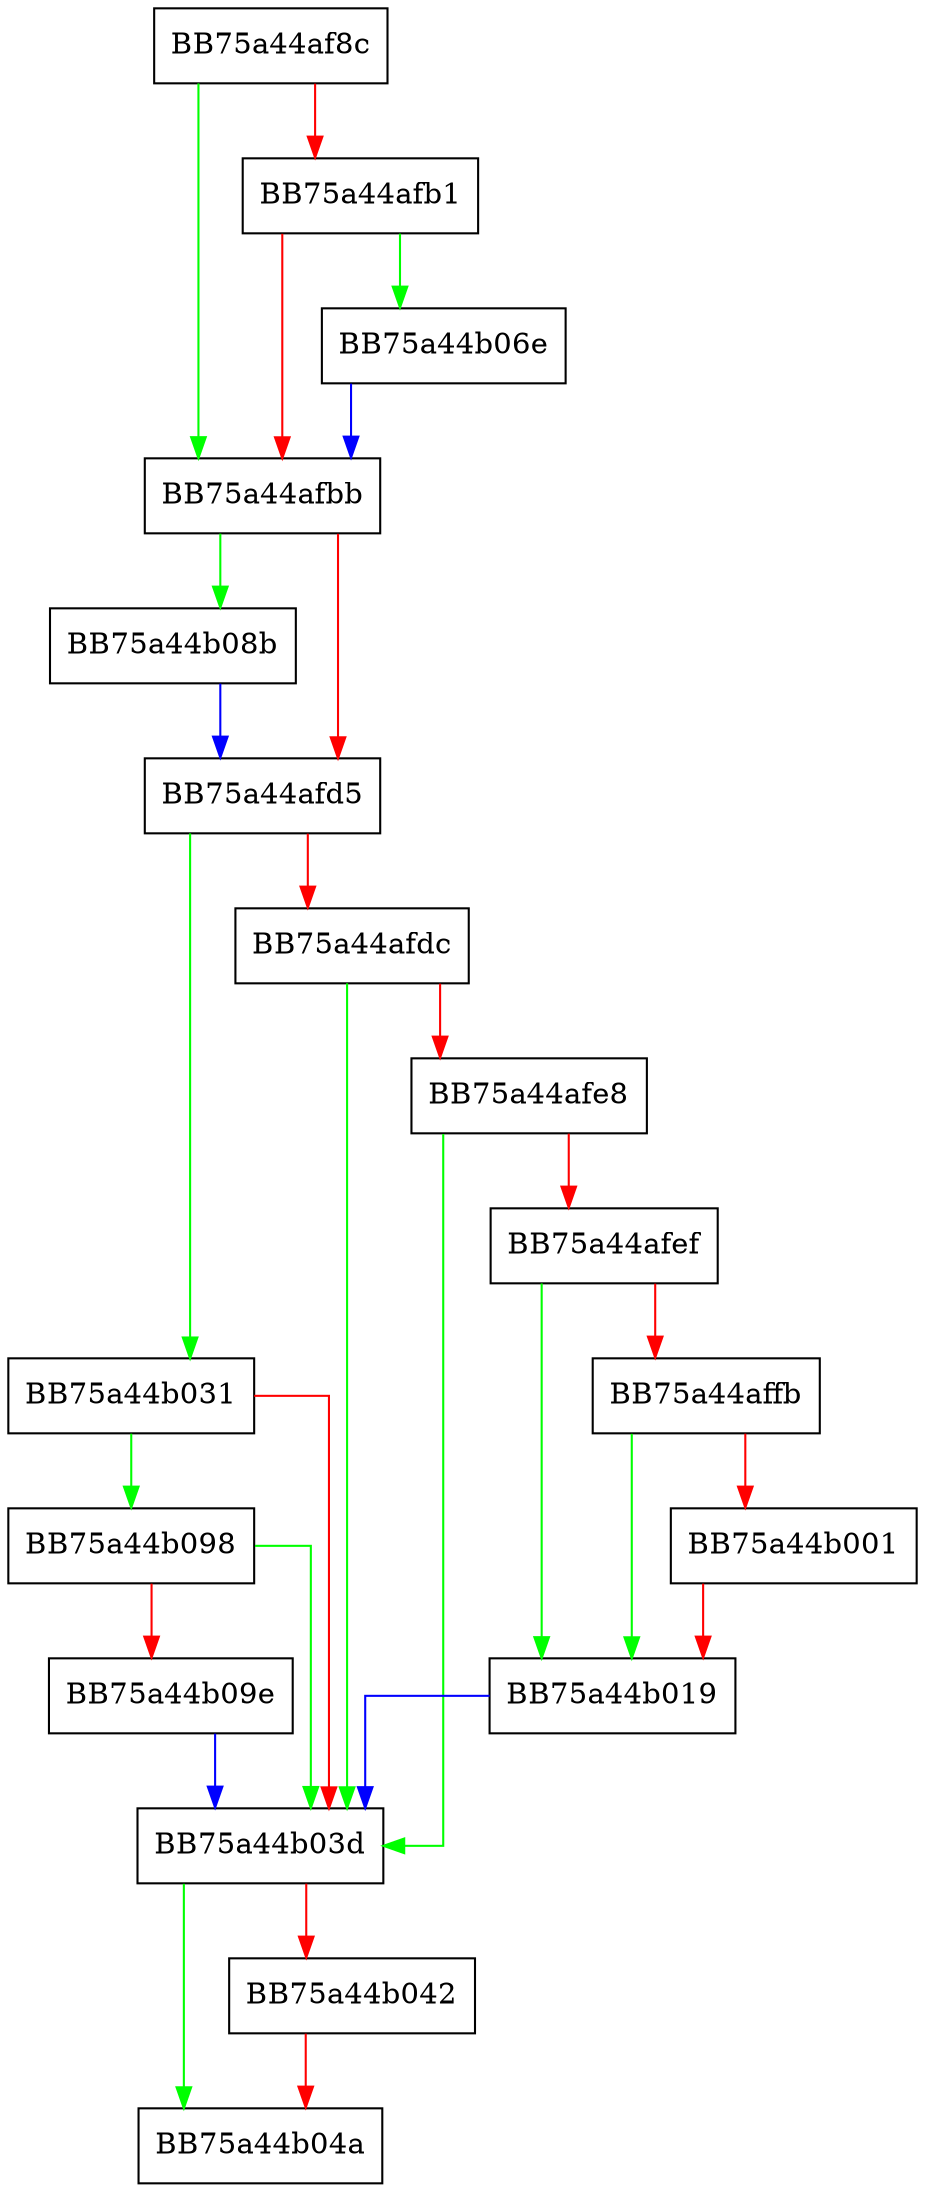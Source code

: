 digraph UnloadProfile {
  node [shape="box"];
  graph [splines=ortho];
  BB75a44af8c -> BB75a44afbb [color="green"];
  BB75a44af8c -> BB75a44afb1 [color="red"];
  BB75a44afb1 -> BB75a44b06e [color="green"];
  BB75a44afb1 -> BB75a44afbb [color="red"];
  BB75a44afbb -> BB75a44b08b [color="green"];
  BB75a44afbb -> BB75a44afd5 [color="red"];
  BB75a44afd5 -> BB75a44b031 [color="green"];
  BB75a44afd5 -> BB75a44afdc [color="red"];
  BB75a44afdc -> BB75a44b03d [color="green"];
  BB75a44afdc -> BB75a44afe8 [color="red"];
  BB75a44afe8 -> BB75a44b03d [color="green"];
  BB75a44afe8 -> BB75a44afef [color="red"];
  BB75a44afef -> BB75a44b019 [color="green"];
  BB75a44afef -> BB75a44affb [color="red"];
  BB75a44affb -> BB75a44b019 [color="green"];
  BB75a44affb -> BB75a44b001 [color="red"];
  BB75a44b001 -> BB75a44b019 [color="red"];
  BB75a44b019 -> BB75a44b03d [color="blue"];
  BB75a44b031 -> BB75a44b098 [color="green"];
  BB75a44b031 -> BB75a44b03d [color="red"];
  BB75a44b03d -> BB75a44b04a [color="green"];
  BB75a44b03d -> BB75a44b042 [color="red"];
  BB75a44b042 -> BB75a44b04a [color="red"];
  BB75a44b06e -> BB75a44afbb [color="blue"];
  BB75a44b08b -> BB75a44afd5 [color="blue"];
  BB75a44b098 -> BB75a44b03d [color="green"];
  BB75a44b098 -> BB75a44b09e [color="red"];
  BB75a44b09e -> BB75a44b03d [color="blue"];
}
